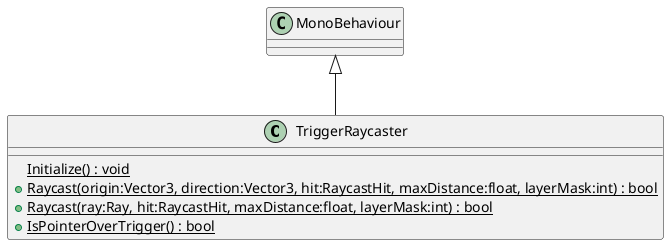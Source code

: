 @startuml
class TriggerRaycaster {
    {static} Initialize() : void
    + {static} Raycast(origin:Vector3, direction:Vector3, hit:RaycastHit, maxDistance:float, layerMask:int) : bool
    + {static} Raycast(ray:Ray, hit:RaycastHit, maxDistance:float, layerMask:int) : bool
    + {static} IsPointerOverTrigger() : bool
}
MonoBehaviour <|-- TriggerRaycaster
@enduml

